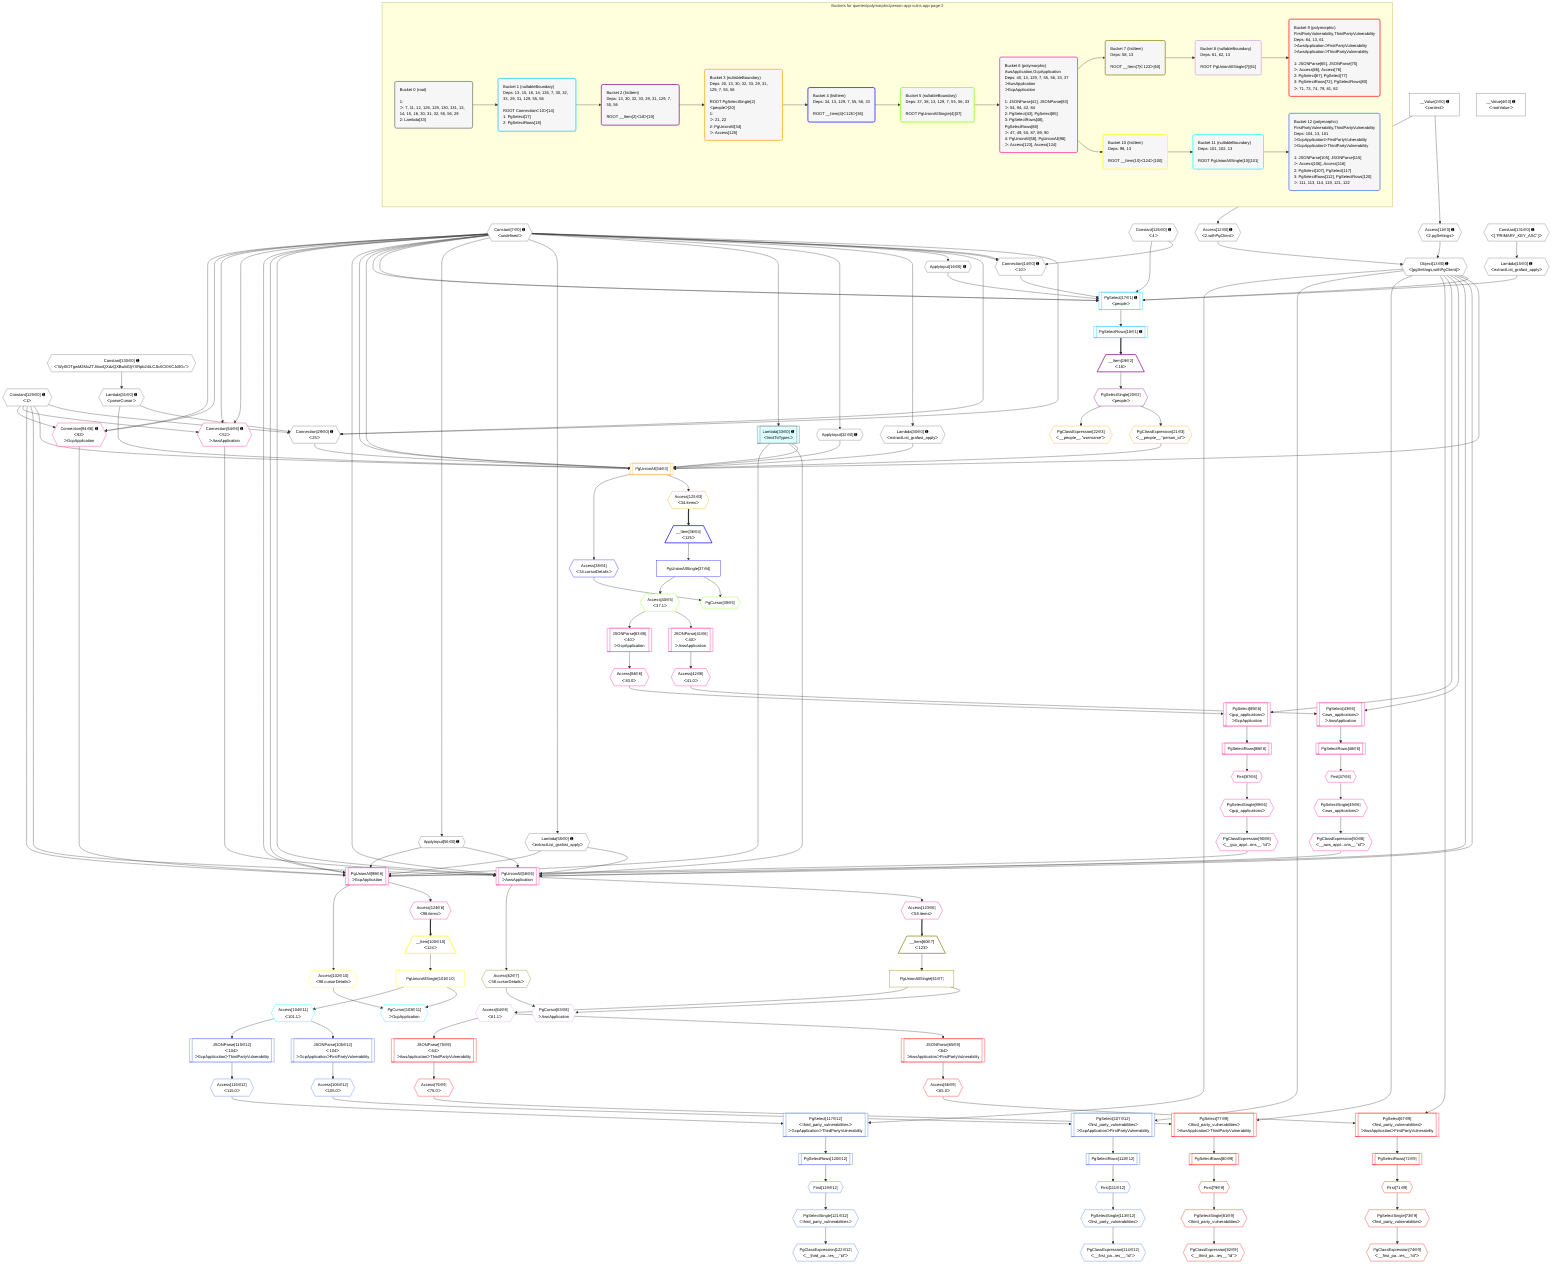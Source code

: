 %%{init: {'themeVariables': { 'fontSize': '12px'}}}%%
graph TD
    classDef path fill:#eee,stroke:#000,color:#000
    classDef plan fill:#fff,stroke-width:1px,color:#000
    classDef itemplan fill:#fff,stroke-width:2px,color:#000
    classDef unbatchedplan fill:#dff,stroke-width:1px,color:#000
    classDef sideeffectplan fill:#fcc,stroke-width:2px,color:#000
    classDef bucket fill:#f6f6f6,color:#000,stroke-width:2px,text-align:left


    %% plan dependencies
    Connection29{{"Connection[29∈0] ➊<br />ᐸ25ᐳ"}}:::plan
    Constant129{{"Constant[129∈0] ➊<br />ᐸ1ᐳ"}}:::plan
    Constant7{{"Constant[7∈0] ➊<br />ᐸundefinedᐳ"}}:::plan
    Lambda31{{"Lambda[31∈0] ➊<br />ᐸparseCursorᐳ"}}:::plan
    Constant129 & Constant7 & Constant7 & Lambda31 --> Connection29
    Connection14{{"Connection[14∈0] ➊<br />ᐸ10ᐳ"}}:::plan
    Constant126{{"Constant[126∈0] ➊<br />ᐸ4ᐳ"}}:::plan
    Constant126 & Constant7 & Constant7 --> Connection14
    Object13{{"Object[13∈0] ➊<br />ᐸ{pgSettings,withPgClient}ᐳ"}}:::plan
    Access11{{"Access[11∈0] ➊<br />ᐸ2.pgSettingsᐳ"}}:::plan
    Access12{{"Access[12∈0] ➊<br />ᐸ2.withPgClientᐳ"}}:::plan
    Access11 & Access12 --> Object13
    __Value2["__Value[2∈0] ➊<br />ᐸcontextᐳ"]:::plan
    __Value2 --> Access11
    __Value2 --> Access12
    Lambda15{{"Lambda[15∈0] ➊<br />ᐸextractList_grafast_applyᐳ"}}:::plan
    Constant131{{"Constant[131∈0] ➊<br />ᐸ[ 'PRIMARY_KEY_ASC' ]ᐳ"}}:::plan
    Constant131 --> Lambda15
    ApplyInput16{{"ApplyInput[16∈0] ➊"}}:::plan
    Constant7 --> ApplyInput16
    Lambda30{{"Lambda[30∈0] ➊<br />ᐸextractList_grafast_applyᐳ"}}:::plan
    Constant7 --> Lambda30
    Constant130{{"Constant[130∈0] ➊<br />ᐸ'WyI0OTgwM2MxZTJiIiwiQXdzQXBwbGljYXRpb24iLCJbXCI0XCJdIl0='ᐳ"}}:::plan
    Constant130 --> Lambda31
    ApplyInput32{{"ApplyInput[32∈0] ➊"}}:::plan
    Constant7 --> ApplyInput32
    Lambda33[["Lambda[33∈0] ➊<br />ᐸlimitToTypesᐳ"]]:::unbatchedplan
    Constant7 --> Lambda33
    Lambda55{{"Lambda[55∈0] ➊<br />ᐸextractList_grafast_applyᐳ"}}:::plan
    Constant7 --> Lambda55
    ApplyInput56{{"ApplyInput[56∈0] ➊"}}:::plan
    Constant7 --> ApplyInput56
    __Value4["__Value[4∈0] ➊<br />ᐸrootValueᐳ"]:::plan
    PgSelect17[["PgSelect[17∈1] ➊<br />ᐸpeopleᐳ"]]:::plan
    Object13 & Lambda15 & ApplyInput16 & Connection14 & Constant126 & Constant7 & Constant7 --> PgSelect17
    PgSelectRows18[["PgSelectRows[18∈1] ➊"]]:::plan
    PgSelect17 --> PgSelectRows18
    __Item19[/"__Item[19∈2]<br />ᐸ18ᐳ"\]:::itemplan
    PgSelectRows18 ==> __Item19
    PgSelectSingle20{{"PgSelectSingle[20∈2]<br />ᐸpeopleᐳ"}}:::plan
    __Item19 --> PgSelectSingle20
    PgUnionAll34[["PgUnionAll[34∈3]"]]:::plan
    PgClassExpression21{{"PgClassExpression[21∈3]<br />ᐸ__people__.”person_id”ᐳ"}}:::plan
    Object13 & PgClassExpression21 & Lambda30 & ApplyInput32 & Lambda33 & Connection29 & Lambda31 & Constant129 & Constant7 & Constant7 --> PgUnionAll34
    PgSelectSingle20 --> PgClassExpression21
    PgClassExpression22{{"PgClassExpression[22∈3]<br />ᐸ__people__.”username”ᐳ"}}:::plan
    PgSelectSingle20 --> PgClassExpression22
    Access125{{"Access[125∈3]<br />ᐸ34.itemsᐳ"}}:::plan
    PgUnionAll34 --> Access125
    __Item36[/"__Item[36∈4]<br />ᐸ125ᐳ"\]:::itemplan
    Access125 ==> __Item36
    PgUnionAllSingle37["PgUnionAllSingle[37∈4]"]:::plan
    __Item36 --> PgUnionAllSingle37
    Access38{{"Access[38∈4]<br />ᐸ34.cursorDetailsᐳ"}}:::plan
    PgUnionAll34 --> Access38
    PgCursor39{{"PgCursor[39∈5]"}}:::plan
    PgUnionAllSingle37 & Access38 --> PgCursor39
    Access40{{"Access[40∈5]<br />ᐸ37.1ᐳ"}}:::plan
    PgUnionAllSingle37 --> Access40
    PgUnionAll58[["PgUnionAll[58∈6]<br />ᐳAwsApplication"]]:::plan
    PgClassExpression50{{"PgClassExpression[50∈6]<br />ᐸ__aws_appl...ons__.”id”ᐳ"}}:::plan
    Connection54{{"Connection[54∈6] ➊<br />ᐸ52ᐳ<br />ᐳAwsApplication"}}:::plan
    Object13 & PgClassExpression50 & Lambda55 & ApplyInput56 & Lambda33 & Connection54 & Constant129 & Constant7 & Constant7 --> PgUnionAll58
    PgUnionAll98[["PgUnionAll[98∈6]<br />ᐳGcpApplication"]]:::plan
    PgClassExpression90{{"PgClassExpression[90∈6]<br />ᐸ__gcp_appl...ons__.”id”ᐳ"}}:::plan
    Connection94{{"Connection[94∈6] ➊<br />ᐸ92ᐳ<br />ᐳGcpApplication"}}:::plan
    Object13 & PgClassExpression90 & Lambda55 & ApplyInput56 & Lambda33 & Connection94 & Constant129 & Constant7 & Constant7 --> PgUnionAll98
    Constant129 & Constant7 & Constant7 --> Connection54
    Constant129 & Constant7 & Constant7 --> Connection94
    PgSelect43[["PgSelect[43∈6]<br />ᐸaws_applicationsᐳ<br />ᐳAwsApplication"]]:::plan
    Access42{{"Access[42∈6]<br />ᐸ41.0ᐳ"}}:::plan
    Object13 & Access42 --> PgSelect43
    PgSelect85[["PgSelect[85∈6]<br />ᐸgcp_applicationsᐳ<br />ᐳGcpApplication"]]:::plan
    Access84{{"Access[84∈6]<br />ᐸ83.0ᐳ"}}:::plan
    Object13 & Access84 --> PgSelect85
    JSONParse41[["JSONParse[41∈6]<br />ᐸ40ᐳ<br />ᐳAwsApplication"]]:::plan
    Access40 --> JSONParse41
    JSONParse41 --> Access42
    First47{{"First[47∈6]"}}:::plan
    PgSelectRows48[["PgSelectRows[48∈6]"]]:::plan
    PgSelectRows48 --> First47
    PgSelect43 --> PgSelectRows48
    PgSelectSingle49{{"PgSelectSingle[49∈6]<br />ᐸaws_applicationsᐳ"}}:::plan
    First47 --> PgSelectSingle49
    PgSelectSingle49 --> PgClassExpression50
    JSONParse83[["JSONParse[83∈6]<br />ᐸ40ᐳ<br />ᐳGcpApplication"]]:::plan
    Access40 --> JSONParse83
    JSONParse83 --> Access84
    First87{{"First[87∈6]"}}:::plan
    PgSelectRows88[["PgSelectRows[88∈6]"]]:::plan
    PgSelectRows88 --> First87
    PgSelect85 --> PgSelectRows88
    PgSelectSingle89{{"PgSelectSingle[89∈6]<br />ᐸgcp_applicationsᐳ"}}:::plan
    First87 --> PgSelectSingle89
    PgSelectSingle89 --> PgClassExpression90
    Access123{{"Access[123∈6]<br />ᐸ58.itemsᐳ"}}:::plan
    PgUnionAll58 --> Access123
    Access124{{"Access[124∈6]<br />ᐸ98.itemsᐳ"}}:::plan
    PgUnionAll98 --> Access124
    __Item60[/"__Item[60∈7]<br />ᐸ123ᐳ"\]:::itemplan
    Access123 ==> __Item60
    PgUnionAllSingle61["PgUnionAllSingle[61∈7]"]:::plan
    __Item60 --> PgUnionAllSingle61
    Access62{{"Access[62∈7]<br />ᐸ58.cursorDetailsᐳ"}}:::plan
    PgUnionAll58 --> Access62
    PgCursor63{{"PgCursor[63∈8]<br />ᐳAwsApplication"}}:::plan
    PgUnionAllSingle61 & Access62 --> PgCursor63
    Access64{{"Access[64∈8]<br />ᐸ61.1ᐳ"}}:::plan
    PgUnionAllSingle61 --> Access64
    PgSelect67[["PgSelect[67∈9]<br />ᐸfirst_party_vulnerabilitiesᐳ<br />ᐳAwsApplicationᐳFirstPartyVulnerability"]]:::plan
    Access66{{"Access[66∈9]<br />ᐸ65.0ᐳ"}}:::plan
    Object13 & Access66 --> PgSelect67
    PgSelect77[["PgSelect[77∈9]<br />ᐸthird_party_vulnerabilitiesᐳ<br />ᐳAwsApplicationᐳThirdPartyVulnerability"]]:::plan
    Access76{{"Access[76∈9]<br />ᐸ75.0ᐳ"}}:::plan
    Object13 & Access76 --> PgSelect77
    JSONParse65[["JSONParse[65∈9]<br />ᐸ64ᐳ<br />ᐳAwsApplicationᐳFirstPartyVulnerability"]]:::plan
    Access64 --> JSONParse65
    JSONParse65 --> Access66
    First71{{"First[71∈9]"}}:::plan
    PgSelectRows72[["PgSelectRows[72∈9]"]]:::plan
    PgSelectRows72 --> First71
    PgSelect67 --> PgSelectRows72
    PgSelectSingle73{{"PgSelectSingle[73∈9]<br />ᐸfirst_party_vulnerabilitiesᐳ"}}:::plan
    First71 --> PgSelectSingle73
    PgClassExpression74{{"PgClassExpression[74∈9]<br />ᐸ__first_pa...ies__.”id”ᐳ"}}:::plan
    PgSelectSingle73 --> PgClassExpression74
    JSONParse75[["JSONParse[75∈9]<br />ᐸ64ᐳ<br />ᐳAwsApplicationᐳThirdPartyVulnerability"]]:::plan
    Access64 --> JSONParse75
    JSONParse75 --> Access76
    First79{{"First[79∈9]"}}:::plan
    PgSelectRows80[["PgSelectRows[80∈9]"]]:::plan
    PgSelectRows80 --> First79
    PgSelect77 --> PgSelectRows80
    PgSelectSingle81{{"PgSelectSingle[81∈9]<br />ᐸthird_party_vulnerabilitiesᐳ"}}:::plan
    First79 --> PgSelectSingle81
    PgClassExpression82{{"PgClassExpression[82∈9]<br />ᐸ__third_pa...ies__.”id”ᐳ"}}:::plan
    PgSelectSingle81 --> PgClassExpression82
    __Item100[/"__Item[100∈10]<br />ᐸ124ᐳ"\]:::itemplan
    Access124 ==> __Item100
    PgUnionAllSingle101["PgUnionAllSingle[101∈10]"]:::plan
    __Item100 --> PgUnionAllSingle101
    Access102{{"Access[102∈10]<br />ᐸ98.cursorDetailsᐳ"}}:::plan
    PgUnionAll98 --> Access102
    PgCursor103{{"PgCursor[103∈11]<br />ᐳGcpApplication"}}:::plan
    PgUnionAllSingle101 & Access102 --> PgCursor103
    Access104{{"Access[104∈11]<br />ᐸ101.1ᐳ"}}:::plan
    PgUnionAllSingle101 --> Access104
    PgSelect107[["PgSelect[107∈12]<br />ᐸfirst_party_vulnerabilitiesᐳ<br />ᐳGcpApplicationᐳFirstPartyVulnerability"]]:::plan
    Access106{{"Access[106∈12]<br />ᐸ105.0ᐳ"}}:::plan
    Object13 & Access106 --> PgSelect107
    PgSelect117[["PgSelect[117∈12]<br />ᐸthird_party_vulnerabilitiesᐳ<br />ᐳGcpApplicationᐳThirdPartyVulnerability"]]:::plan
    Access116{{"Access[116∈12]<br />ᐸ115.0ᐳ"}}:::plan
    Object13 & Access116 --> PgSelect117
    JSONParse105[["JSONParse[105∈12]<br />ᐸ104ᐳ<br />ᐳGcpApplicationᐳFirstPartyVulnerability"]]:::plan
    Access104 --> JSONParse105
    JSONParse105 --> Access106
    First111{{"First[111∈12]"}}:::plan
    PgSelectRows112[["PgSelectRows[112∈12]"]]:::plan
    PgSelectRows112 --> First111
    PgSelect107 --> PgSelectRows112
    PgSelectSingle113{{"PgSelectSingle[113∈12]<br />ᐸfirst_party_vulnerabilitiesᐳ"}}:::plan
    First111 --> PgSelectSingle113
    PgClassExpression114{{"PgClassExpression[114∈12]<br />ᐸ__first_pa...ies__.”id”ᐳ"}}:::plan
    PgSelectSingle113 --> PgClassExpression114
    JSONParse115[["JSONParse[115∈12]<br />ᐸ104ᐳ<br />ᐳGcpApplicationᐳThirdPartyVulnerability"]]:::plan
    Access104 --> JSONParse115
    JSONParse115 --> Access116
    First119{{"First[119∈12]"}}:::plan
    PgSelectRows120[["PgSelectRows[120∈12]"]]:::plan
    PgSelectRows120 --> First119
    PgSelect117 --> PgSelectRows120
    PgSelectSingle121{{"PgSelectSingle[121∈12]<br />ᐸthird_party_vulnerabilitiesᐳ"}}:::plan
    First119 --> PgSelectSingle121
    PgClassExpression122{{"PgClassExpression[122∈12]<br />ᐸ__third_pa...ies__.”id”ᐳ"}}:::plan
    PgSelectSingle121 --> PgClassExpression122

    %% define steps

    subgraph "Buckets for queries/polymorphic/person-app-vulns.app-page-2"
    Bucket0("Bucket 0 (root)<br /><br />1: <br />ᐳ: 7, 11, 12, 126, 129, 130, 131, 13, 14, 15, 16, 30, 31, 32, 55, 56, 29<br />2: Lambda[33]"):::bucket
    classDef bucket0 stroke:#696969
    class Bucket0,__Value2,__Value4,Constant7,Access11,Access12,Object13,Connection14,Lambda15,ApplyInput16,Connection29,Lambda30,Lambda31,ApplyInput32,Lambda33,Lambda55,ApplyInput56,Constant126,Constant129,Constant130,Constant131 bucket0
    Bucket1("Bucket 1 (nullableBoundary)<br />Deps: 13, 15, 16, 14, 126, 7, 30, 32, 33, 29, 31, 129, 55, 56<br /><br />ROOT Connectionᐸ10ᐳ[14]<br />1: PgSelect[17]<br />2: PgSelectRows[18]"):::bucket
    classDef bucket1 stroke:#00bfff
    class Bucket1,PgSelect17,PgSelectRows18 bucket1
    Bucket2("Bucket 2 (listItem)<br />Deps: 13, 30, 32, 33, 29, 31, 129, 7, 55, 56<br /><br />ROOT __Item{2}ᐸ18ᐳ[19]"):::bucket
    classDef bucket2 stroke:#7f007f
    class Bucket2,__Item19,PgSelectSingle20 bucket2
    Bucket3("Bucket 3 (nullableBoundary)<br />Deps: 20, 13, 30, 32, 33, 29, 31, 129, 7, 55, 56<br /><br />ROOT PgSelectSingle{2}ᐸpeopleᐳ[20]<br />1: <br />ᐳ: 21, 22<br />2: PgUnionAll[34]<br />ᐳ: Access[125]"):::bucket
    classDef bucket3 stroke:#ffa500
    class Bucket3,PgClassExpression21,PgClassExpression22,PgUnionAll34,Access125 bucket3
    Bucket4("Bucket 4 (listItem)<br />Deps: 34, 13, 129, 7, 55, 56, 33<br /><br />ROOT __Item{4}ᐸ125ᐳ[36]"):::bucket
    classDef bucket4 stroke:#0000ff
    class Bucket4,__Item36,PgUnionAllSingle37,Access38 bucket4
    Bucket5("Bucket 5 (nullableBoundary)<br />Deps: 37, 38, 13, 129, 7, 55, 56, 33<br /><br />ROOT PgUnionAllSingle{4}[37]"):::bucket
    classDef bucket5 stroke:#7fff00
    class Bucket5,PgCursor39,Access40 bucket5
    Bucket6("Bucket 6 (polymorphic)<br />AwsApplication,GcpApplication<br />Deps: 40, 13, 129, 7, 55, 56, 33, 37<br />ᐳAwsApplication<br />ᐳGcpApplication<br /><br />1: JSONParse[41], JSONParse[83]<br />ᐳ: 54, 94, 42, 84<br />2: PgSelect[43], PgSelect[85]<br />3: PgSelectRows[48], PgSelectRows[88]<br />ᐳ: 47, 49, 50, 87, 89, 90<br />4: PgUnionAll[58], PgUnionAll[98]<br />ᐳ: Access[123], Access[124]"):::bucket
    classDef bucket6 stroke:#ff1493
    class Bucket6,JSONParse41,Access42,PgSelect43,First47,PgSelectRows48,PgSelectSingle49,PgClassExpression50,Connection54,PgUnionAll58,JSONParse83,Access84,PgSelect85,First87,PgSelectRows88,PgSelectSingle89,PgClassExpression90,Connection94,PgUnionAll98,Access123,Access124 bucket6
    Bucket7("Bucket 7 (listItem)<br />Deps: 58, 13<br /><br />ROOT __Item{7}ᐸ123ᐳ[60]"):::bucket
    classDef bucket7 stroke:#808000
    class Bucket7,__Item60,PgUnionAllSingle61,Access62 bucket7
    Bucket8("Bucket 8 (nullableBoundary)<br />Deps: 61, 62, 13<br /><br />ROOT PgUnionAllSingle{7}[61]"):::bucket
    classDef bucket8 stroke:#dda0dd
    class Bucket8,PgCursor63,Access64 bucket8
    Bucket9("Bucket 9 (polymorphic)<br />FirstPartyVulnerability,ThirdPartyVulnerability<br />Deps: 64, 13, 61<br />ᐳAwsApplicationᐳFirstPartyVulnerability<br />ᐳAwsApplicationᐳThirdPartyVulnerability<br /><br />1: JSONParse[65], JSONParse[75]<br />ᐳ: Access[66], Access[76]<br />2: PgSelect[67], PgSelect[77]<br />3: PgSelectRows[72], PgSelectRows[80]<br />ᐳ: 71, 73, 74, 79, 81, 82"):::bucket
    classDef bucket9 stroke:#ff0000
    class Bucket9,JSONParse65,Access66,PgSelect67,First71,PgSelectRows72,PgSelectSingle73,PgClassExpression74,JSONParse75,Access76,PgSelect77,First79,PgSelectRows80,PgSelectSingle81,PgClassExpression82 bucket9
    Bucket10("Bucket 10 (listItem)<br />Deps: 98, 13<br /><br />ROOT __Item{10}ᐸ124ᐳ[100]"):::bucket
    classDef bucket10 stroke:#ffff00
    class Bucket10,__Item100,PgUnionAllSingle101,Access102 bucket10
    Bucket11("Bucket 11 (nullableBoundary)<br />Deps: 101, 102, 13<br /><br />ROOT PgUnionAllSingle{10}[101]"):::bucket
    classDef bucket11 stroke:#00ffff
    class Bucket11,PgCursor103,Access104 bucket11
    Bucket12("Bucket 12 (polymorphic)<br />FirstPartyVulnerability,ThirdPartyVulnerability<br />Deps: 104, 13, 101<br />ᐳGcpApplicationᐳFirstPartyVulnerability<br />ᐳGcpApplicationᐳThirdPartyVulnerability<br /><br />1: JSONParse[105], JSONParse[115]<br />ᐳ: Access[106], Access[116]<br />2: PgSelect[107], PgSelect[117]<br />3: PgSelectRows[112], PgSelectRows[120]<br />ᐳ: 111, 113, 114, 119, 121, 122"):::bucket
    classDef bucket12 stroke:#4169e1
    class Bucket12,JSONParse105,Access106,PgSelect107,First111,PgSelectRows112,PgSelectSingle113,PgClassExpression114,JSONParse115,Access116,PgSelect117,First119,PgSelectRows120,PgSelectSingle121,PgClassExpression122 bucket12
    Bucket0 --> Bucket1
    Bucket1 --> Bucket2
    Bucket2 --> Bucket3
    Bucket3 --> Bucket4
    Bucket4 --> Bucket5
    Bucket5 --> Bucket6
    Bucket6 --> Bucket7 & Bucket10
    Bucket7 --> Bucket8
    Bucket8 --> Bucket9
    Bucket10 --> Bucket11
    Bucket11 --> Bucket12
    end